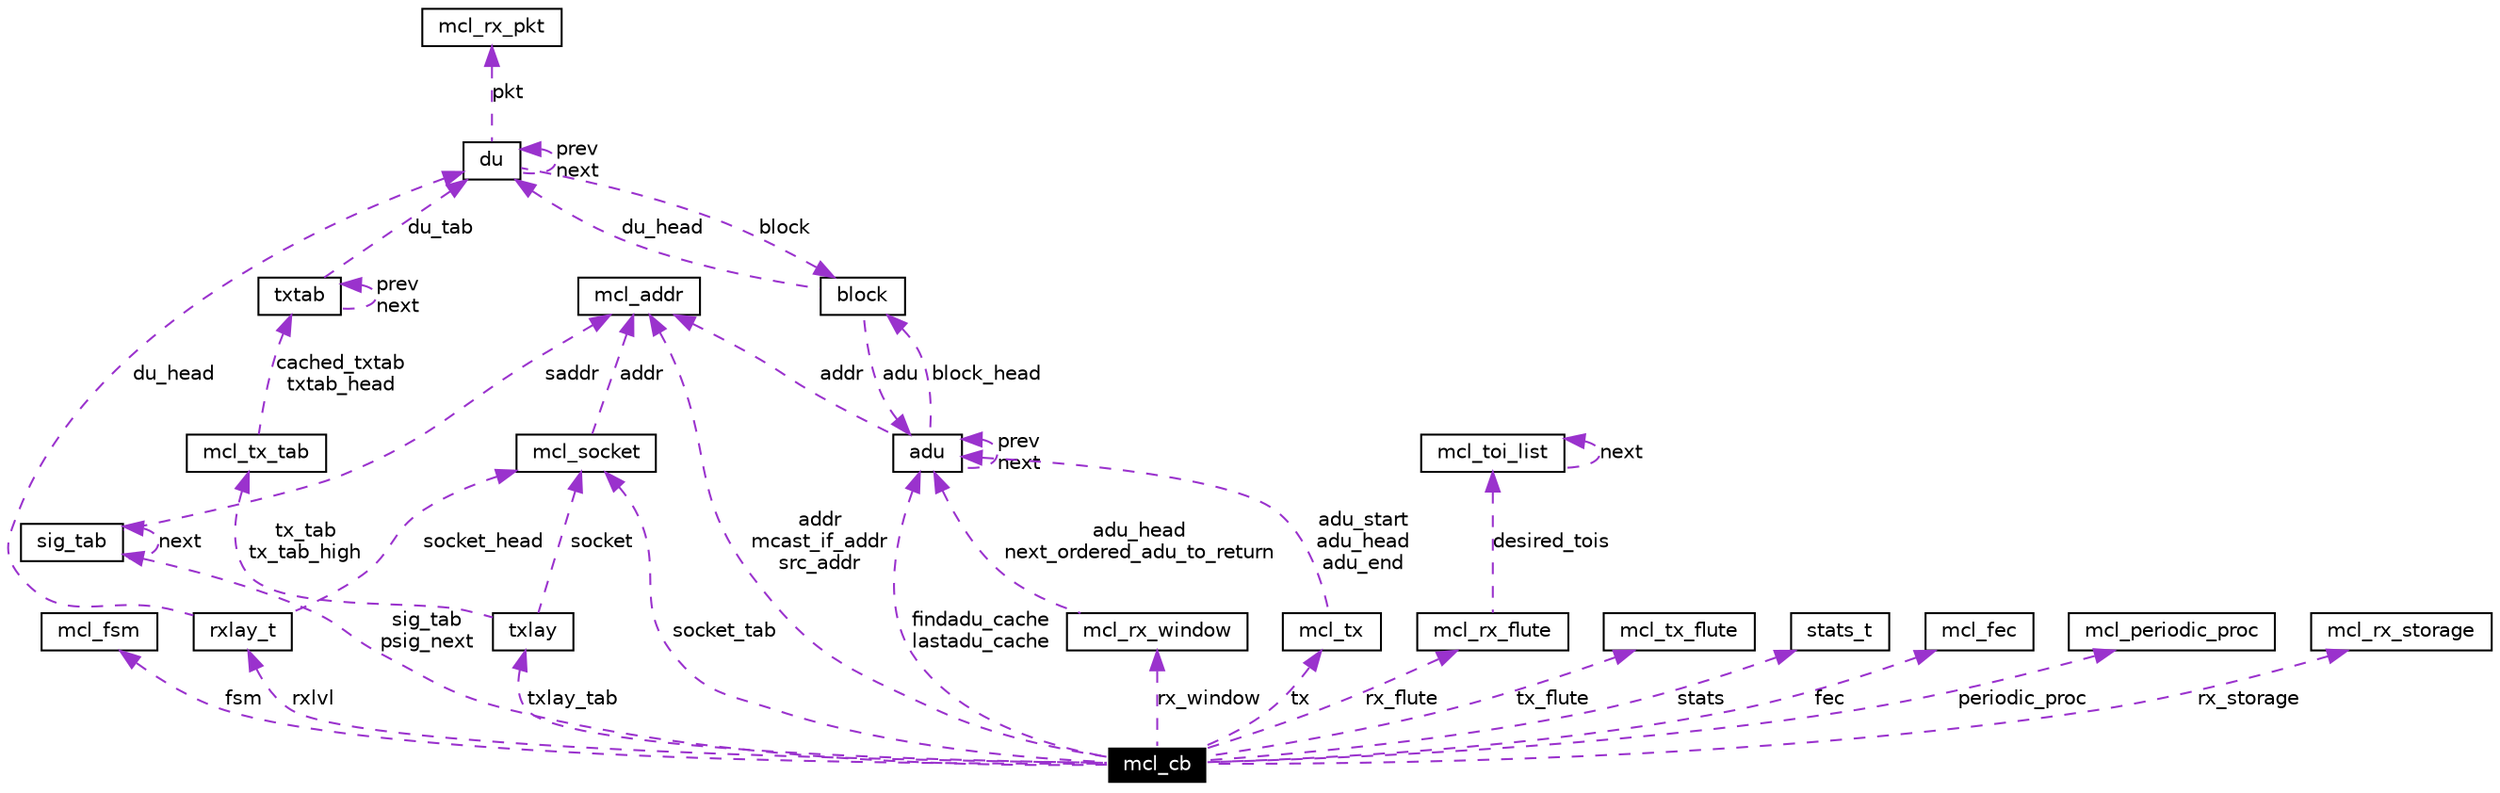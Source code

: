 digraph G
{
  edge [fontname="Helvetica",fontsize=10,labelfontname="Helvetica",labelfontsize=10];
  node [fontname="Helvetica",fontsize=10,shape=record];
  Node1 [label="mcl_cb",height=0.2,width=0.4,color="white", fillcolor="black", style="filled" fontcolor="white"];
  Node2 -> Node1 [dir=back,color="darkorchid3",fontsize=10,style="dashed",label="fsm",fontname="Helvetica"];
  Node2 [label="mcl_fsm",height=0.2,width=0.4,color="black",URL="$classmcl__fsm.html"];
  Node3 -> Node1 [dir=back,color="darkorchid3",fontsize=10,style="dashed",label="socket_tab",fontname="Helvetica"];
  Node3 [label="mcl_socket",height=0.2,width=0.4,color="black",URL="$classmcl__socket.html"];
  Node4 -> Node3 [dir=back,color="darkorchid3",fontsize=10,style="dashed",label="addr",fontname="Helvetica"];
  Node4 [label="mcl_addr",height=0.2,width=0.4,color="black",URL="$classmcl__addr.html"];
  Node5 -> Node1 [dir=back,color="darkorchid3",fontsize=10,style="dashed",label="rxlvl",fontname="Helvetica"];
  Node5 [label="rxlay_t",height=0.2,width=0.4,color="black",URL="$structrxlay__t.html"];
  Node6 -> Node5 [dir=back,color="darkorchid3",fontsize=10,style="dashed",label="du_head",fontname="Helvetica"];
  Node6 [label="du",height=0.2,width=0.4,color="black",URL="$structdu.html"];
  Node6 -> Node6 [dir=back,color="darkorchid3",fontsize=10,style="dashed",label="prev\nnext",fontname="Helvetica"];
  Node7 -> Node6 [dir=back,color="darkorchid3",fontsize=10,style="dashed",label="pkt",fontname="Helvetica"];
  Node7 [label="mcl_rx_pkt",height=0.2,width=0.4,color="black",URL="$classmcl__rx__pkt.html"];
  Node8 -> Node6 [dir=back,color="darkorchid3",fontsize=10,style="dashed",label="block",fontname="Helvetica"];
  Node8 [label="block",height=0.2,width=0.4,color="black",URL="$structblock.html"];
  Node6 -> Node8 [dir=back,color="darkorchid3",fontsize=10,style="dashed",label="du_head",fontname="Helvetica"];
  Node9 -> Node8 [dir=back,color="darkorchid3",fontsize=10,style="dashed",label="adu",fontname="Helvetica"];
  Node9 [label="adu",height=0.2,width=0.4,color="black",URL="$structadu.html"];
  Node8 -> Node9 [dir=back,color="darkorchid3",fontsize=10,style="dashed",label="block_head",fontname="Helvetica"];
  Node9 -> Node9 [dir=back,color="darkorchid3",fontsize=10,style="dashed",label="prev\nnext",fontname="Helvetica"];
  Node4 -> Node9 [dir=back,color="darkorchid3",fontsize=10,style="dashed",label="addr",fontname="Helvetica"];
  Node3 -> Node5 [dir=back,color="darkorchid3",fontsize=10,style="dashed",label="socket_head",fontname="Helvetica"];
  Node10 -> Node1 [dir=back,color="darkorchid3",fontsize=10,style="dashed",label="rx_flute",fontname="Helvetica"];
  Node10 [label="mcl_rx_flute",height=0.2,width=0.4,color="black",URL="$classmcl__rx__flute.html"];
  Node11 -> Node10 [dir=back,color="darkorchid3",fontsize=10,style="dashed",label="desired_tois",fontname="Helvetica"];
  Node11 [label="mcl_toi_list",height=0.2,width=0.4,color="black",URL="$structmcl__toi__list.html"];
  Node11 -> Node11 [dir=back,color="darkorchid3",fontsize=10,style="dashed",label="next",fontname="Helvetica"];
  Node12 -> Node1 [dir=back,color="darkorchid3",fontsize=10,style="dashed",label="rx_window",fontname="Helvetica"];
  Node12 [label="mcl_rx_window",height=0.2,width=0.4,color="black",URL="$classmcl__rx__window.html"];
  Node9 -> Node12 [dir=back,color="darkorchid3",fontsize=10,style="dashed",label="adu_head\nnext_ordered_adu_to_return",fontname="Helvetica"];
  Node13 -> Node1 [dir=back,color="darkorchid3",fontsize=10,style="dashed",label="tx_flute",fontname="Helvetica"];
  Node13 [label="mcl_tx_flute",height=0.2,width=0.4,color="black",URL="$classmcl__tx__flute.html"];
  Node14 -> Node1 [dir=back,color="darkorchid3",fontsize=10,style="dashed",label="txlay_tab",fontname="Helvetica"];
  Node14 [label="txlay",height=0.2,width=0.4,color="black",URL="$structtxlay.html"];
  Node3 -> Node14 [dir=back,color="darkorchid3",fontsize=10,style="dashed",label="socket",fontname="Helvetica"];
  Node15 -> Node14 [dir=back,color="darkorchid3",fontsize=10,style="dashed",label="tx_tab\ntx_tab_high",fontname="Helvetica"];
  Node15 [label="mcl_tx_tab",height=0.2,width=0.4,color="black",URL="$classmcl__tx__tab.html"];
  Node16 -> Node15 [dir=back,color="darkorchid3",fontsize=10,style="dashed",label="cached_txtab\ntxtab_head",fontname="Helvetica"];
  Node16 [label="txtab",height=0.2,width=0.4,color="black",URL="$structtxtab.html"];
  Node6 -> Node16 [dir=back,color="darkorchid3",fontsize=10,style="dashed",label="du_tab",fontname="Helvetica"];
  Node16 -> Node16 [dir=back,color="darkorchid3",fontsize=10,style="dashed",label="prev\nnext",fontname="Helvetica"];
  Node17 -> Node1 [dir=back,color="darkorchid3",fontsize=10,style="dashed",label="stats",fontname="Helvetica"];
  Node17 [label="stats_t",height=0.2,width=0.4,color="black",URL="$structstats__t.html"];
  Node18 -> Node1 [dir=back,color="darkorchid3",fontsize=10,style="dashed",label="fec",fontname="Helvetica"];
  Node18 [label="mcl_fec",height=0.2,width=0.4,color="black",URL="$classmcl__fec.html"];
  Node19 -> Node1 [dir=back,color="darkorchid3",fontsize=10,style="dashed",label="periodic_proc",fontname="Helvetica"];
  Node19 [label="mcl_periodic_proc",height=0.2,width=0.4,color="black",URL="$classmcl__periodic__proc.html"];
  Node9 -> Node1 [dir=back,color="darkorchid3",fontsize=10,style="dashed",label="findadu_cache\nlastadu_cache",fontname="Helvetica"];
  Node20 -> Node1 [dir=back,color="darkorchid3",fontsize=10,style="dashed",label="sig_tab\npsig_next",fontname="Helvetica"];
  Node20 [label="sig_tab",height=0.2,width=0.4,color="black",URL="$structsig__tab.html"];
  Node4 -> Node20 [dir=back,color="darkorchid3",fontsize=10,style="dashed",label="saddr",fontname="Helvetica"];
  Node20 -> Node20 [dir=back,color="darkorchid3",fontsize=10,style="dashed",label="next",fontname="Helvetica"];
  Node4 -> Node1 [dir=back,color="darkorchid3",fontsize=10,style="dashed",label="addr\nmcast_if_addr\nsrc_addr",fontname="Helvetica"];
  Node21 -> Node1 [dir=back,color="darkorchid3",fontsize=10,style="dashed",label="tx",fontname="Helvetica"];
  Node21 [label="mcl_tx",height=0.2,width=0.4,color="black",URL="$classmcl__tx.html"];
  Node9 -> Node21 [dir=back,color="darkorchid3",fontsize=10,style="dashed",label="adu_start\nadu_head\nadu_end",fontname="Helvetica"];
  Node22 -> Node1 [dir=back,color="darkorchid3",fontsize=10,style="dashed",label="rx_storage",fontname="Helvetica"];
  Node22 [label="mcl_rx_storage",height=0.2,width=0.4,color="black",URL="$classmcl__rx__storage.html"];
}
